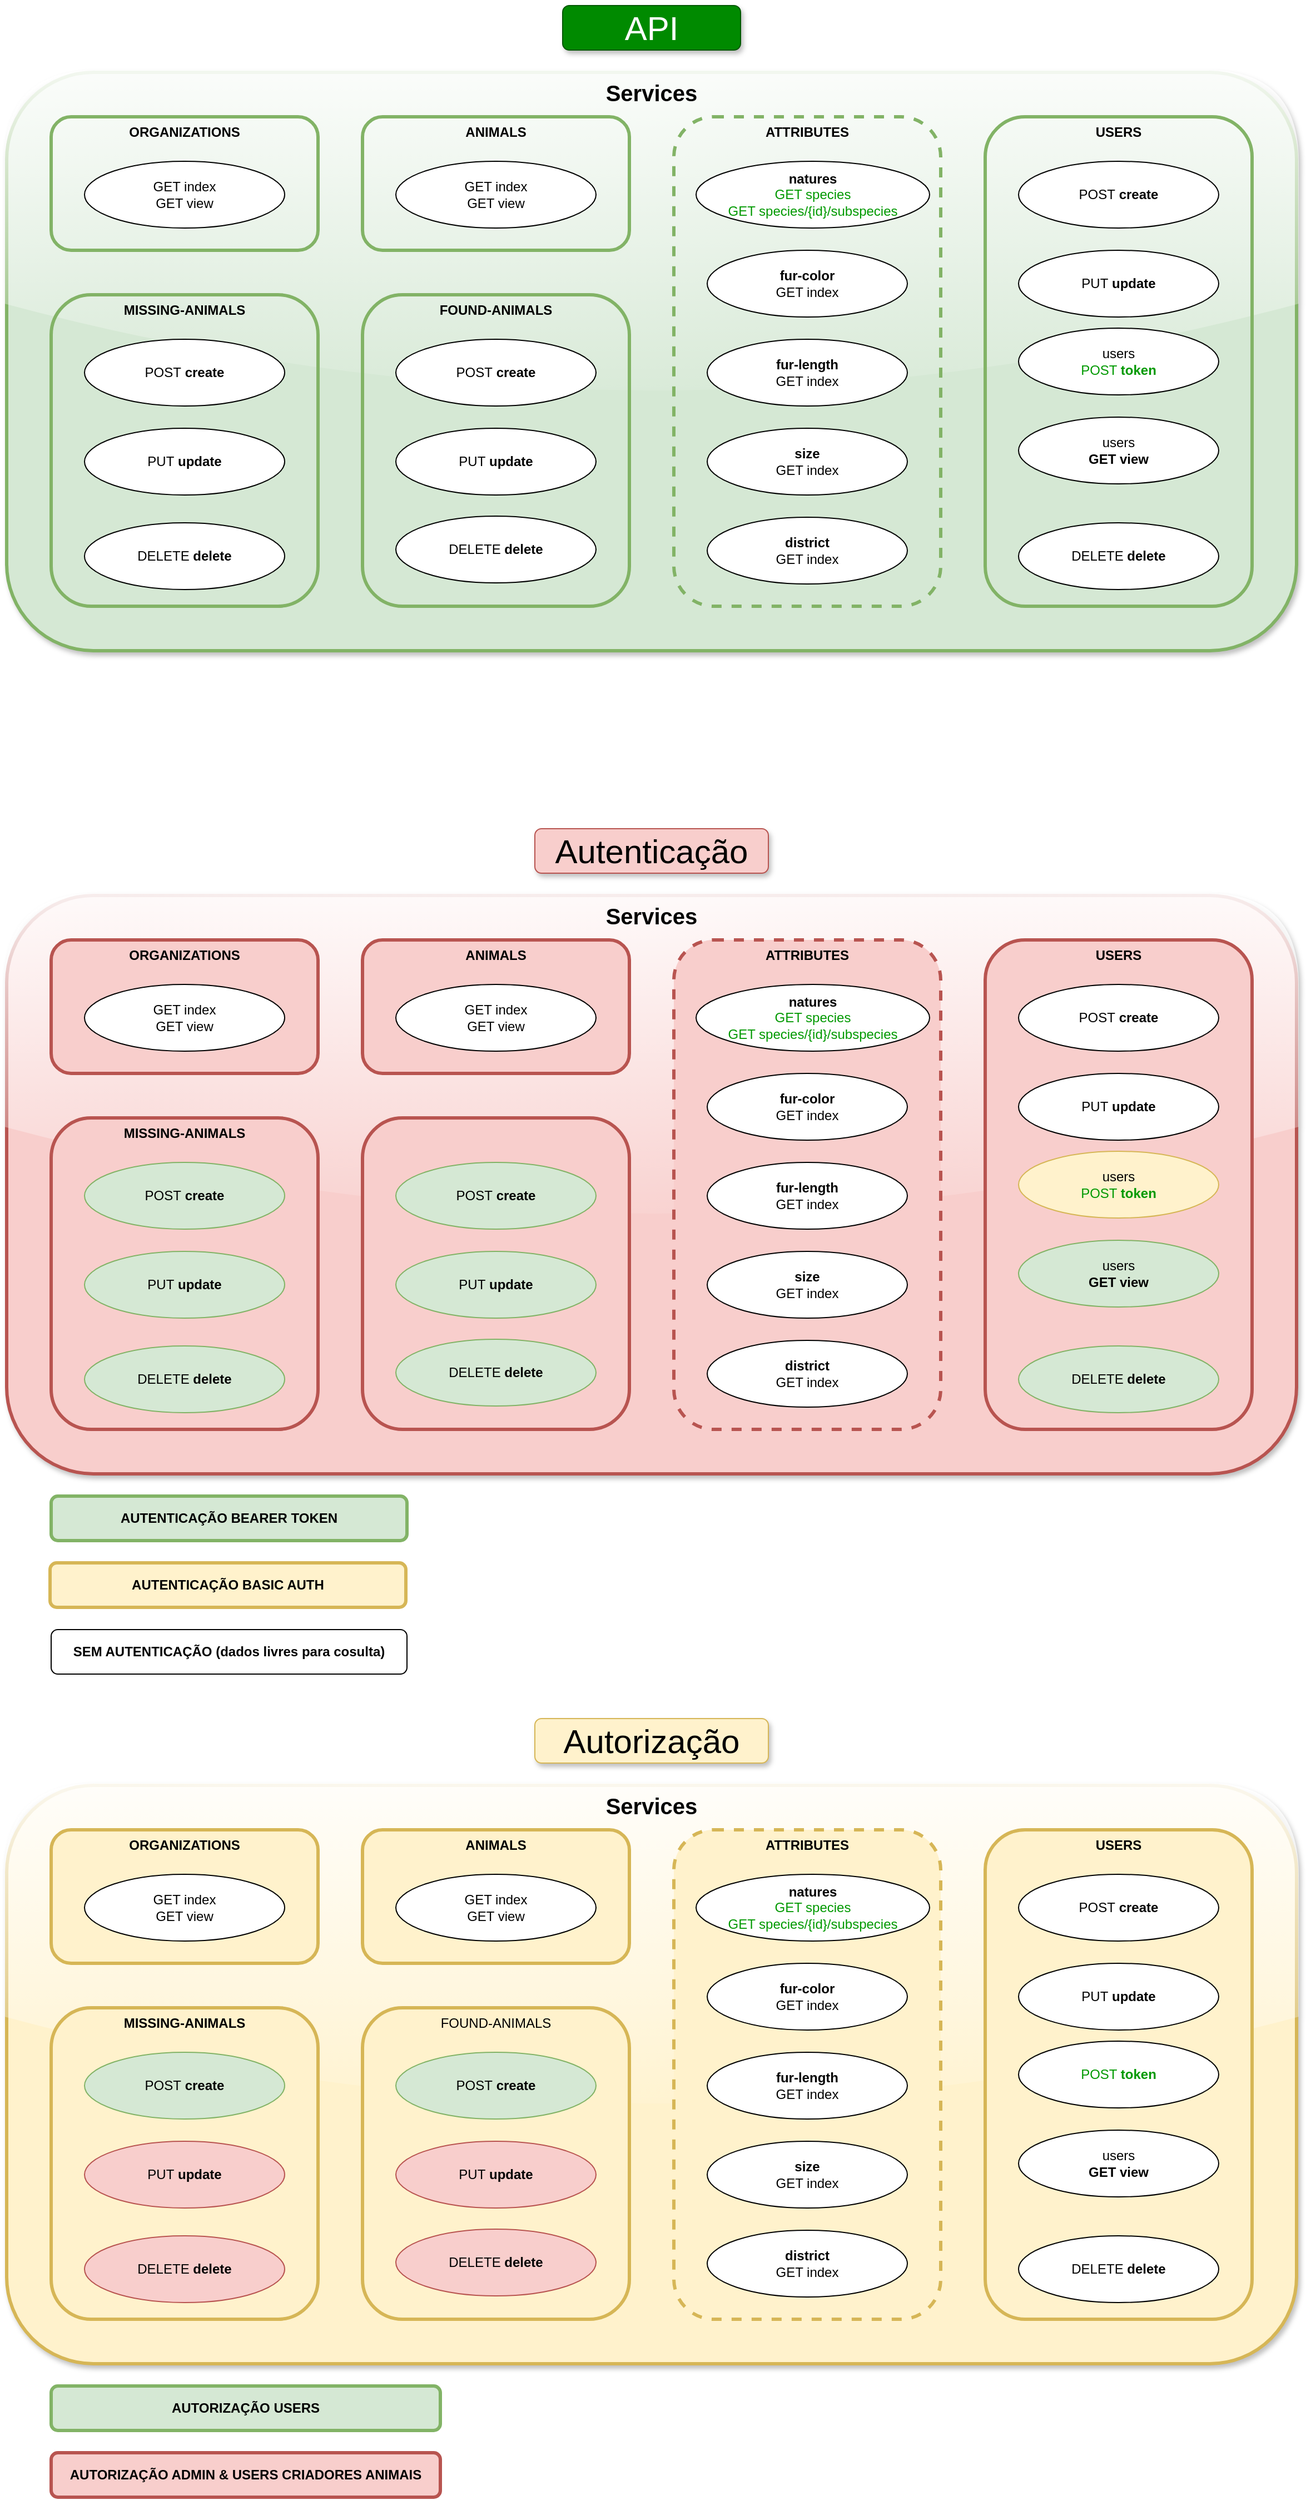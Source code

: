 <mxfile version="12.9.13" type="device"><diagram id="he8Y9W-l-CtBFMt19x_J" name="Page-1"><mxGraphModel dx="3205" dy="1151" grid="1" gridSize="10" guides="1" tooltips="1" connect="1" arrows="1" fold="1" page="1" pageScale="1" pageWidth="827" pageHeight="1169" math="0" shadow="0"><root><mxCell id="0"/><mxCell id="1" parent="0"/><mxCell id="2PmF6Wx8AGMX61B_a49G-36" value="&lt;font style=&quot;font-size: 20px&quot;&gt;&lt;b&gt;Services&lt;/b&gt;&lt;/font&gt;" style="rounded=1;whiteSpace=wrap;html=1;strokeWidth=3;fillColor=#d5e8d4;verticalAlign=top;strokeColor=#82b366;glass=1;shadow=1;comic=0;" parent="1" vertex="1"><mxGeometry x="-1600" y="120" width="1160" height="520" as="geometry"/></mxCell><mxCell id="2PmF6Wx8AGMX61B_a49G-17" value="&lt;b&gt;MISSING-ANIMALS&lt;/b&gt;" style="rounded=1;whiteSpace=wrap;html=1;fillColor=none;strokeColor=#82b366;strokeWidth=3;verticalAlign=top;" parent="1" vertex="1"><mxGeometry x="-1560" y="320" width="240" height="280" as="geometry"/></mxCell><mxCell id="2PmF6Wx8AGMX61B_a49G-19" value="DELETE&amp;nbsp;&lt;b&gt;delete&lt;/b&gt;" style="ellipse;whiteSpace=wrap;html=1;" parent="1" vertex="1"><mxGeometry x="-1530" y="525" width="180" height="60" as="geometry"/></mxCell><mxCell id="2PmF6Wx8AGMX61B_a49G-32" value="" style="group" parent="1" vertex="1" connectable="0"><mxGeometry x="-1280" y="160" width="240" height="120" as="geometry"/></mxCell><mxCell id="2PmF6Wx8AGMX61B_a49G-5" value="&lt;b&gt;ANIMALS&lt;/b&gt;" style="rounded=1;whiteSpace=wrap;html=1;fillColor=none;strokeColor=#82b366;strokeWidth=3;verticalAlign=top;" parent="2PmF6Wx8AGMX61B_a49G-32" vertex="1"><mxGeometry width="240" height="120" as="geometry"/></mxCell><mxCell id="2PmF6Wx8AGMX61B_a49G-6" value="GET index&lt;br&gt;GET view" style="ellipse;whiteSpace=wrap;html=1;" parent="2PmF6Wx8AGMX61B_a49G-32" vertex="1"><mxGeometry x="30" y="40" width="180" height="60" as="geometry"/></mxCell><mxCell id="2PmF6Wx8AGMX61B_a49G-33" value="" style="group" parent="1" vertex="1" connectable="0"><mxGeometry x="-1560" y="160" width="240" height="120" as="geometry"/></mxCell><mxCell id="2PmF6Wx8AGMX61B_a49G-10" value="&lt;b&gt;ORGANIZATIONS&lt;/b&gt;" style="rounded=1;whiteSpace=wrap;html=1;fillColor=none;strokeColor=#82b366;strokeWidth=3;verticalAlign=top;" parent="2PmF6Wx8AGMX61B_a49G-33" vertex="1"><mxGeometry width="240" height="120" as="geometry"/></mxCell><mxCell id="2PmF6Wx8AGMX61B_a49G-11" value="GET index&lt;br&gt;GET view" style="ellipse;whiteSpace=wrap;html=1;" parent="2PmF6Wx8AGMX61B_a49G-33" vertex="1"><mxGeometry x="30" y="40" width="180" height="60" as="geometry"/></mxCell><mxCell id="2PmF6Wx8AGMX61B_a49G-37" value="API" style="text;html=1;strokeColor=#005700;fillColor=#008a00;align=center;verticalAlign=middle;whiteSpace=wrap;rounded=1;fontSize=30;glass=0;shadow=1;comic=0;fontColor=#ffffff;" parent="1" vertex="1"><mxGeometry x="-1100" y="60" width="160" height="40" as="geometry"/></mxCell><mxCell id="2PmF6Wx8AGMX61B_a49G-39" value="" style="group" parent="1" vertex="1" connectable="0"><mxGeometry x="-1280" y="320" width="240" height="280" as="geometry"/></mxCell><mxCell id="2PmF6Wx8AGMX61B_a49G-22" value="&lt;b&gt;FOUND-ANIMALS&lt;/b&gt;" style="rounded=1;whiteSpace=wrap;html=1;fillColor=none;strokeColor=#82b366;strokeWidth=3;verticalAlign=top;" parent="2PmF6Wx8AGMX61B_a49G-39" vertex="1"><mxGeometry width="240" height="280" as="geometry"/></mxCell><mxCell id="2PmF6Wx8AGMX61B_a49G-27" value="POST&amp;nbsp;&lt;b&gt;create&lt;/b&gt;" style="ellipse;whiteSpace=wrap;html=1;" parent="2PmF6Wx8AGMX61B_a49G-39" vertex="1"><mxGeometry x="30" y="40" width="180" height="60" as="geometry"/></mxCell><mxCell id="2PmF6Wx8AGMX61B_a49G-28" value="DELETE&amp;nbsp;&lt;b&gt;delete&lt;/b&gt;" style="ellipse;whiteSpace=wrap;html=1;" parent="2PmF6Wx8AGMX61B_a49G-39" vertex="1"><mxGeometry x="30" y="199" width="180" height="60" as="geometry"/></mxCell><mxCell id="2PmF6Wx8AGMX61B_a49G-29" value="PUT&amp;nbsp;&lt;b&gt;update&lt;/b&gt;" style="ellipse;whiteSpace=wrap;html=1;" parent="2PmF6Wx8AGMX61B_a49G-39" vertex="1"><mxGeometry x="30" y="120" width="180" height="60" as="geometry"/></mxCell><mxCell id="2PmF6Wx8AGMX61B_a49G-4" value="&lt;b&gt;ATTRIBUTES&lt;/b&gt;" style="rounded=1;whiteSpace=wrap;html=1;fillColor=none;strokeColor=#82b366;strokeWidth=3;verticalAlign=top;dashed=1;" parent="1" vertex="1"><mxGeometry x="-1000" y="160" width="240" height="440" as="geometry"/></mxCell><mxCell id="mVnvOwqQ0oPWE1HxIpxo-1" value="&lt;b&gt;natures&lt;/b&gt;&lt;br&gt;&lt;font color=&quot;#009900&quot;&gt;GET species&lt;/font&gt;&lt;br&gt;&lt;font color=&quot;#009900&quot;&gt;GET species/{id}/subspecies&lt;/font&gt;" style="ellipse;whiteSpace=wrap;html=1;" parent="1" vertex="1"><mxGeometry x="-980" y="200" width="210" height="60" as="geometry"/></mxCell><mxCell id="2PmF6Wx8AGMX61B_a49G-1" value="&lt;b&gt;fur-length&lt;/b&gt;&lt;br&gt;GET index" style="ellipse;whiteSpace=wrap;html=1;" parent="1" vertex="1"><mxGeometry x="-970" y="360" width="180" height="60" as="geometry"/></mxCell><mxCell id="2PmF6Wx8AGMX61B_a49G-2" value="&lt;b&gt;fur-color&lt;/b&gt;&lt;br&gt;GET index" style="ellipse;whiteSpace=wrap;html=1;" parent="1" vertex="1"><mxGeometry x="-970" y="280" width="180" height="60" as="geometry"/></mxCell><mxCell id="2PmF6Wx8AGMX61B_a49G-3" value="&lt;b&gt;size&lt;/b&gt;&lt;br&gt;GET index" style="ellipse;whiteSpace=wrap;html=1;" parent="1" vertex="1"><mxGeometry x="-970" y="440" width="180" height="60" as="geometry"/></mxCell><mxCell id="RMB9iHh7hZeEucShZwVa-1" value="&lt;b&gt;district&lt;/b&gt;&lt;br&gt;GET index" style="ellipse;whiteSpace=wrap;html=1;" parent="1" vertex="1"><mxGeometry x="-970" y="520" width="180" height="60" as="geometry"/></mxCell><mxCell id="cXu2I44zzl5evezzkJwT-2" value="&lt;b&gt;USERS&lt;/b&gt;" style="rounded=1;whiteSpace=wrap;html=1;fillColor=none;strokeColor=#82b366;strokeWidth=3;verticalAlign=top;" parent="1" vertex="1"><mxGeometry x="-720" y="160" width="240" height="440" as="geometry"/></mxCell><mxCell id="cXu2I44zzl5evezzkJwT-3" value="POST&amp;nbsp;&lt;b&gt;create&lt;/b&gt;" style="ellipse;whiteSpace=wrap;html=1;" parent="1" vertex="1"><mxGeometry x="-690" y="200" width="180" height="60" as="geometry"/></mxCell><mxCell id="cXu2I44zzl5evezzkJwT-4" value="DELETE&amp;nbsp;&lt;b&gt;delete&lt;/b&gt;" style="ellipse;whiteSpace=wrap;html=1;" parent="1" vertex="1"><mxGeometry x="-690" y="525" width="180" height="60" as="geometry"/></mxCell><mxCell id="cXu2I44zzl5evezzkJwT-5" value="PUT&amp;nbsp;&lt;b&gt;update&lt;/b&gt;" style="ellipse;whiteSpace=wrap;html=1;" parent="1" vertex="1"><mxGeometry x="-690" y="280" width="180" height="60" as="geometry"/></mxCell><mxCell id="cXu2I44zzl5evezzkJwT-7" value="users&lt;br&gt;&lt;font color=&quot;#009900&quot;&gt;POST &lt;b&gt;token&lt;/b&gt;&lt;/font&gt;" style="ellipse;whiteSpace=wrap;html=1;" parent="1" vertex="1"><mxGeometry x="-690" y="350" width="180" height="60" as="geometry"/></mxCell><mxCell id="cXu2I44zzl5evezzkJwT-8" value="users&lt;br&gt;&lt;b&gt;GET view&lt;/b&gt;" style="ellipse;whiteSpace=wrap;html=1;" parent="1" vertex="1"><mxGeometry x="-690" y="430" width="180" height="60" as="geometry"/></mxCell><mxCell id="2PmF6Wx8AGMX61B_a49G-18" value="POST&amp;nbsp;&lt;b&gt;create&lt;/b&gt;" style="ellipse;whiteSpace=wrap;html=1;" parent="1" vertex="1"><mxGeometry x="-1530" y="360" width="180" height="60" as="geometry"/></mxCell><mxCell id="2PmF6Wx8AGMX61B_a49G-20" value="PUT&amp;nbsp;&lt;b&gt;update&lt;/b&gt;" style="ellipse;whiteSpace=wrap;html=1;" parent="1" vertex="1"><mxGeometry x="-1530" y="440" width="180" height="60" as="geometry"/></mxCell><mxCell id="37oF7Rack4nsO3wwHJq0-63" value="&lt;font style=&quot;font-size: 20px&quot;&gt;&lt;b&gt;Services&lt;/b&gt;&lt;/font&gt;" style="rounded=1;whiteSpace=wrap;html=1;strokeWidth=3;fillColor=#f8cecc;verticalAlign=top;strokeColor=#b85450;glass=1;shadow=1;comic=0;" vertex="1" parent="1"><mxGeometry x="-1600" y="860" width="1160" height="520" as="geometry"/></mxCell><mxCell id="37oF7Rack4nsO3wwHJq0-64" value="&lt;b&gt;MISSING-ANIMALS&lt;/b&gt;" style="rounded=1;whiteSpace=wrap;html=1;fillColor=#f8cecc;strokeColor=#b85450;strokeWidth=3;verticalAlign=top;" vertex="1" parent="1"><mxGeometry x="-1560" y="1060" width="240" height="280" as="geometry"/></mxCell><mxCell id="37oF7Rack4nsO3wwHJq0-65" value="DELETE&amp;nbsp;&lt;b&gt;delete&lt;/b&gt;" style="ellipse;whiteSpace=wrap;html=1;fillColor=#d5e8d4;strokeColor=#82b366;" vertex="1" parent="1"><mxGeometry x="-1530" y="1265" width="180" height="60" as="geometry"/></mxCell><mxCell id="37oF7Rack4nsO3wwHJq0-66" value="" style="group;strokeColor=none;" vertex="1" connectable="0" parent="1"><mxGeometry x="-1280" y="900" width="240" height="120" as="geometry"/></mxCell><mxCell id="37oF7Rack4nsO3wwHJq0-67" value="&lt;b&gt;ANIMALS&lt;/b&gt;" style="rounded=1;whiteSpace=wrap;html=1;fillColor=#f8cecc;strokeColor=#b85450;strokeWidth=3;verticalAlign=top;" vertex="1" parent="37oF7Rack4nsO3wwHJq0-66"><mxGeometry width="240" height="120" as="geometry"/></mxCell><mxCell id="37oF7Rack4nsO3wwHJq0-68" value="GET index&lt;br&gt;GET view" style="ellipse;whiteSpace=wrap;html=1;" vertex="1" parent="37oF7Rack4nsO3wwHJq0-66"><mxGeometry x="30" y="40" width="180" height="60" as="geometry"/></mxCell><mxCell id="37oF7Rack4nsO3wwHJq0-69" value="ORGANIZATIONS" style="group;fillColor=#f8cecc;strokeColor=#b85450;fontStyle=1;strokeWidth=3;rounded=1;" vertex="1" connectable="0" parent="1"><mxGeometry x="-1560" y="900" width="240" height="120" as="geometry"/></mxCell><mxCell id="37oF7Rack4nsO3wwHJq0-72" value="Autenticação" style="text;html=1;strokeColor=#b85450;fillColor=#f8cecc;align=center;verticalAlign=middle;whiteSpace=wrap;rounded=1;fontSize=30;glass=0;shadow=1;comic=0;" vertex="1" parent="1"><mxGeometry x="-1125" y="800" width="210" height="40" as="geometry"/></mxCell><mxCell id="37oF7Rack4nsO3wwHJq0-73" value="" style="group;fillColor=#f8cecc;strokeColor=#b85450;rounded=1;strokeWidth=3;" vertex="1" connectable="0" parent="1"><mxGeometry x="-1280" y="1060" width="240" height="280" as="geometry"/></mxCell><mxCell id="37oF7Rack4nsO3wwHJq0-78" value="&lt;b&gt;ATTRIBUTES&lt;/b&gt;" style="rounded=1;whiteSpace=wrap;html=1;fillColor=#f8cecc;strokeColor=#b85450;strokeWidth=3;verticalAlign=top;dashed=1;" vertex="1" parent="1"><mxGeometry x="-1000" y="900" width="240" height="440" as="geometry"/></mxCell><mxCell id="37oF7Rack4nsO3wwHJq0-79" value="&lt;b&gt;natures&lt;/b&gt;&lt;br&gt;&lt;font color=&quot;#009900&quot;&gt;GET species&lt;/font&gt;&lt;br&gt;&lt;font color=&quot;#009900&quot;&gt;GET species/{id}/subspecies&lt;/font&gt;" style="ellipse;whiteSpace=wrap;html=1;" vertex="1" parent="1"><mxGeometry x="-980" y="940" width="210" height="60" as="geometry"/></mxCell><mxCell id="37oF7Rack4nsO3wwHJq0-80" value="&lt;b&gt;fur-length&lt;/b&gt;&lt;br&gt;GET index" style="ellipse;whiteSpace=wrap;html=1;" vertex="1" parent="1"><mxGeometry x="-970" y="1100" width="180" height="60" as="geometry"/></mxCell><mxCell id="37oF7Rack4nsO3wwHJq0-81" value="&lt;b&gt;fur-color&lt;/b&gt;&lt;br&gt;GET index" style="ellipse;whiteSpace=wrap;html=1;" vertex="1" parent="1"><mxGeometry x="-970" y="1020" width="180" height="60" as="geometry"/></mxCell><mxCell id="37oF7Rack4nsO3wwHJq0-82" value="&lt;b&gt;size&lt;/b&gt;&lt;br&gt;GET index" style="ellipse;whiteSpace=wrap;html=1;" vertex="1" parent="1"><mxGeometry x="-970" y="1180" width="180" height="60" as="geometry"/></mxCell><mxCell id="37oF7Rack4nsO3wwHJq0-83" value="&lt;b&gt;district&lt;/b&gt;&lt;br&gt;GET index" style="ellipse;whiteSpace=wrap;html=1;" vertex="1" parent="1"><mxGeometry x="-970" y="1260" width="180" height="60" as="geometry"/></mxCell><mxCell id="37oF7Rack4nsO3wwHJq0-84" value="&lt;b&gt;USERS&lt;/b&gt;" style="rounded=1;whiteSpace=wrap;html=1;fillColor=#f8cecc;strokeColor=#b85450;strokeWidth=3;verticalAlign=top;" vertex="1" parent="1"><mxGeometry x="-720" y="900" width="240" height="440" as="geometry"/></mxCell><mxCell id="37oF7Rack4nsO3wwHJq0-85" value="POST&amp;nbsp;&lt;b&gt;create&lt;/b&gt;" style="ellipse;whiteSpace=wrap;html=1;" vertex="1" parent="1"><mxGeometry x="-690" y="940" width="180" height="60" as="geometry"/></mxCell><mxCell id="37oF7Rack4nsO3wwHJq0-86" value="DELETE&amp;nbsp;&lt;b&gt;delete&lt;/b&gt;" style="ellipse;whiteSpace=wrap;html=1;fillColor=#d5e8d4;strokeColor=#82b366;" vertex="1" parent="1"><mxGeometry x="-690" y="1265" width="180" height="60" as="geometry"/></mxCell><mxCell id="37oF7Rack4nsO3wwHJq0-87" value="PUT&amp;nbsp;&lt;b&gt;update&lt;/b&gt;" style="ellipse;whiteSpace=wrap;html=1;" vertex="1" parent="1"><mxGeometry x="-690" y="1020" width="180" height="60" as="geometry"/></mxCell><mxCell id="37oF7Rack4nsO3wwHJq0-88" value="users&lt;br&gt;&lt;font color=&quot;#009900&quot;&gt;POST &lt;b&gt;token&lt;/b&gt;&lt;/font&gt;" style="ellipse;whiteSpace=wrap;html=1;fillColor=#fff2cc;strokeColor=#d6b656;" vertex="1" parent="1"><mxGeometry x="-690" y="1090" width="180" height="60" as="geometry"/></mxCell><mxCell id="37oF7Rack4nsO3wwHJq0-89" value="users&lt;br&gt;&lt;b&gt;GET view&lt;/b&gt;" style="ellipse;whiteSpace=wrap;html=1;fillColor=#d5e8d4;strokeColor=#82b366;" vertex="1" parent="1"><mxGeometry x="-690" y="1170" width="180" height="60" as="geometry"/></mxCell><mxCell id="37oF7Rack4nsO3wwHJq0-90" value="POST&amp;nbsp;&lt;b&gt;create&lt;/b&gt;" style="ellipse;whiteSpace=wrap;html=1;fillColor=#d5e8d4;strokeColor=#82b366;" vertex="1" parent="1"><mxGeometry x="-1530" y="1100" width="180" height="60" as="geometry"/></mxCell><mxCell id="37oF7Rack4nsO3wwHJq0-91" value="PUT&amp;nbsp;&lt;b&gt;update&lt;/b&gt;" style="ellipse;whiteSpace=wrap;html=1;fillColor=#d5e8d4;strokeColor=#82b366;" vertex="1" parent="1"><mxGeometry x="-1530" y="1180" width="180" height="60" as="geometry"/></mxCell><mxCell id="37oF7Rack4nsO3wwHJq0-75" value="POST&amp;nbsp;&lt;b&gt;create&lt;/b&gt;" style="ellipse;whiteSpace=wrap;html=1;fillColor=#d5e8d4;strokeColor=#82b366;" vertex="1" parent="1"><mxGeometry x="-1250" y="1100" width="180" height="60" as="geometry"/></mxCell><mxCell id="37oF7Rack4nsO3wwHJq0-76" value="DELETE&amp;nbsp;&lt;b&gt;delete&lt;/b&gt;" style="ellipse;whiteSpace=wrap;html=1;fillColor=#d5e8d4;strokeColor=#82b366;" vertex="1" parent="1"><mxGeometry x="-1250" y="1259" width="180" height="60" as="geometry"/></mxCell><mxCell id="37oF7Rack4nsO3wwHJq0-77" value="PUT&amp;nbsp;&lt;b&gt;update&lt;/b&gt;" style="ellipse;whiteSpace=wrap;html=1;fillColor=#d5e8d4;strokeColor=#82b366;" vertex="1" parent="1"><mxGeometry x="-1250" y="1180" width="180" height="60" as="geometry"/></mxCell><mxCell id="37oF7Rack4nsO3wwHJq0-71" value="GET index&lt;br&gt;GET view" style="ellipse;whiteSpace=wrap;html=1;" vertex="1" parent="1"><mxGeometry x="-1530" y="940" width="180" height="60" as="geometry"/></mxCell><mxCell id="37oF7Rack4nsO3wwHJq0-93" value="&lt;font style=&quot;font-size: 20px&quot;&gt;&lt;b&gt;Services&lt;/b&gt;&lt;/font&gt;" style="rounded=1;whiteSpace=wrap;html=1;strokeWidth=3;fillColor=#fff2cc;verticalAlign=top;strokeColor=#d6b656;glass=1;shadow=1;comic=0;" vertex="1" parent="1"><mxGeometry x="-1600" y="1660" width="1160" height="520" as="geometry"/></mxCell><mxCell id="37oF7Rack4nsO3wwHJq0-94" value="&lt;b&gt;MISSING-ANIMALS&lt;/b&gt;" style="rounded=1;whiteSpace=wrap;html=1;fillColor=#fff2cc;strokeColor=#d6b656;strokeWidth=3;verticalAlign=top;" vertex="1" parent="1"><mxGeometry x="-1560" y="1860" width="240" height="280" as="geometry"/></mxCell><mxCell id="37oF7Rack4nsO3wwHJq0-95" value="DELETE&amp;nbsp;&lt;b&gt;delete&lt;/b&gt;" style="ellipse;whiteSpace=wrap;html=1;fillColor=#f8cecc;strokeColor=#b85450;" vertex="1" parent="1"><mxGeometry x="-1530" y="2065" width="180" height="60" as="geometry"/></mxCell><mxCell id="37oF7Rack4nsO3wwHJq0-96" value="" style="group;strokeColor=none;" vertex="1" connectable="0" parent="1"><mxGeometry x="-1280" y="1700" width="240" height="120" as="geometry"/></mxCell><mxCell id="37oF7Rack4nsO3wwHJq0-97" value="&lt;b&gt;ANIMALS&lt;/b&gt;" style="rounded=1;whiteSpace=wrap;html=1;fillColor=#fff2cc;strokeColor=#d6b656;strokeWidth=3;verticalAlign=top;" vertex="1" parent="37oF7Rack4nsO3wwHJq0-96"><mxGeometry width="240" height="120" as="geometry"/></mxCell><mxCell id="37oF7Rack4nsO3wwHJq0-98" value="GET index&lt;br&gt;GET view" style="ellipse;whiteSpace=wrap;html=1;" vertex="1" parent="37oF7Rack4nsO3wwHJq0-96"><mxGeometry x="30" y="40" width="180" height="60" as="geometry"/></mxCell><mxCell id="37oF7Rack4nsO3wwHJq0-99" value="ORGANIZATIONS" style="group;fillColor=#fff2cc;strokeColor=#d6b656;fontStyle=1;strokeWidth=3;rounded=1;" vertex="1" connectable="0" parent="1"><mxGeometry x="-1560" y="1700" width="240" height="120" as="geometry"/></mxCell><mxCell id="37oF7Rack4nsO3wwHJq0-100" value="Autorização" style="text;html=1;strokeColor=#d6b656;fillColor=#fff2cc;align=center;verticalAlign=middle;whiteSpace=wrap;rounded=1;fontSize=30;glass=0;shadow=1;comic=0;" vertex="1" parent="1"><mxGeometry x="-1125" y="1600" width="210" height="40" as="geometry"/></mxCell><mxCell id="37oF7Rack4nsO3wwHJq0-101" value="FOUND-ANIMALS" style="group;fillColor=#fff2cc;strokeColor=#d6b656;rounded=1;strokeWidth=3;" vertex="1" connectable="0" parent="1"><mxGeometry x="-1280" y="1860" width="240" height="280" as="geometry"/></mxCell><mxCell id="37oF7Rack4nsO3wwHJq0-102" value="&lt;b&gt;ATTRIBUTES&lt;/b&gt;" style="rounded=1;whiteSpace=wrap;html=1;fillColor=#fff2cc;strokeColor=#d6b656;strokeWidth=3;verticalAlign=top;dashed=1;" vertex="1" parent="1"><mxGeometry x="-1000" y="1700" width="240" height="440" as="geometry"/></mxCell><mxCell id="37oF7Rack4nsO3wwHJq0-103" value="&lt;b&gt;natures&lt;/b&gt;&lt;br&gt;&lt;font color=&quot;#009900&quot;&gt;GET species&lt;/font&gt;&lt;br&gt;&lt;font color=&quot;#009900&quot;&gt;GET species/{id}/subspecies&lt;/font&gt;" style="ellipse;whiteSpace=wrap;html=1;" vertex="1" parent="1"><mxGeometry x="-980" y="1740" width="210" height="60" as="geometry"/></mxCell><mxCell id="37oF7Rack4nsO3wwHJq0-104" value="&lt;b&gt;fur-length&lt;/b&gt;&lt;br&gt;GET index" style="ellipse;whiteSpace=wrap;html=1;" vertex="1" parent="1"><mxGeometry x="-970" y="1900" width="180" height="60" as="geometry"/></mxCell><mxCell id="37oF7Rack4nsO3wwHJq0-105" value="&lt;b&gt;fur-color&lt;/b&gt;&lt;br&gt;GET index" style="ellipse;whiteSpace=wrap;html=1;" vertex="1" parent="1"><mxGeometry x="-970" y="1820" width="180" height="60" as="geometry"/></mxCell><mxCell id="37oF7Rack4nsO3wwHJq0-106" value="&lt;b&gt;size&lt;/b&gt;&lt;br&gt;GET index" style="ellipse;whiteSpace=wrap;html=1;" vertex="1" parent="1"><mxGeometry x="-970" y="1980" width="180" height="60" as="geometry"/></mxCell><mxCell id="37oF7Rack4nsO3wwHJq0-107" value="&lt;b&gt;district&lt;/b&gt;&lt;br&gt;GET index" style="ellipse;whiteSpace=wrap;html=1;" vertex="1" parent="1"><mxGeometry x="-970" y="2060" width="180" height="60" as="geometry"/></mxCell><mxCell id="37oF7Rack4nsO3wwHJq0-108" value="&lt;b&gt;USERS&lt;/b&gt;" style="rounded=1;whiteSpace=wrap;html=1;fillColor=#fff2cc;strokeColor=#d6b656;strokeWidth=3;verticalAlign=top;" vertex="1" parent="1"><mxGeometry x="-720" y="1700" width="240" height="440" as="geometry"/></mxCell><mxCell id="37oF7Rack4nsO3wwHJq0-109" value="POST&amp;nbsp;&lt;b&gt;create&lt;/b&gt;" style="ellipse;whiteSpace=wrap;html=1;" vertex="1" parent="1"><mxGeometry x="-690" y="1740" width="180" height="60" as="geometry"/></mxCell><mxCell id="37oF7Rack4nsO3wwHJq0-110" value="DELETE&amp;nbsp;&lt;b&gt;delete&lt;/b&gt;" style="ellipse;whiteSpace=wrap;html=1;" vertex="1" parent="1"><mxGeometry x="-690" y="2065" width="180" height="60" as="geometry"/></mxCell><mxCell id="37oF7Rack4nsO3wwHJq0-111" value="PUT&amp;nbsp;&lt;b&gt;update&lt;/b&gt;" style="ellipse;whiteSpace=wrap;html=1;" vertex="1" parent="1"><mxGeometry x="-690" y="1820" width="180" height="60" as="geometry"/></mxCell><mxCell id="37oF7Rack4nsO3wwHJq0-112" value="&lt;font color=&quot;#009900&quot;&gt;POST &lt;b&gt;token&lt;/b&gt;&lt;/font&gt;" style="ellipse;whiteSpace=wrap;html=1;" vertex="1" parent="1"><mxGeometry x="-690" y="1890" width="180" height="60" as="geometry"/></mxCell><mxCell id="37oF7Rack4nsO3wwHJq0-113" value="users&lt;br&gt;&lt;b&gt;GET view&lt;/b&gt;" style="ellipse;whiteSpace=wrap;html=1;" vertex="1" parent="1"><mxGeometry x="-690" y="1970" width="180" height="60" as="geometry"/></mxCell><mxCell id="37oF7Rack4nsO3wwHJq0-114" value="POST&amp;nbsp;&lt;b&gt;create&lt;/b&gt;" style="ellipse;whiteSpace=wrap;html=1;fillColor=#d5e8d4;strokeColor=#82b366;" vertex="1" parent="1"><mxGeometry x="-1530" y="1900" width="180" height="60" as="geometry"/></mxCell><mxCell id="37oF7Rack4nsO3wwHJq0-115" value="PUT&amp;nbsp;&lt;b&gt;update&lt;/b&gt;" style="ellipse;whiteSpace=wrap;html=1;fillColor=#f8cecc;strokeColor=#b85450;" vertex="1" parent="1"><mxGeometry x="-1530" y="1980" width="180" height="60" as="geometry"/></mxCell><mxCell id="37oF7Rack4nsO3wwHJq0-116" value="POST&amp;nbsp;&lt;b&gt;create&lt;/b&gt;" style="ellipse;whiteSpace=wrap;html=1;fillColor=#d5e8d4;strokeColor=#82b366;" vertex="1" parent="1"><mxGeometry x="-1250" y="1900" width="180" height="60" as="geometry"/></mxCell><mxCell id="37oF7Rack4nsO3wwHJq0-117" value="DELETE&amp;nbsp;&lt;b&gt;delete&lt;/b&gt;" style="ellipse;whiteSpace=wrap;html=1;fillColor=#f8cecc;strokeColor=#b85450;" vertex="1" parent="1"><mxGeometry x="-1250" y="2059" width="180" height="60" as="geometry"/></mxCell><mxCell id="37oF7Rack4nsO3wwHJq0-118" value="PUT&amp;nbsp;&lt;b&gt;update&lt;/b&gt;" style="ellipse;whiteSpace=wrap;html=1;fillColor=#f8cecc;strokeColor=#b85450;" vertex="1" parent="1"><mxGeometry x="-1250" y="1980" width="180" height="60" as="geometry"/></mxCell><mxCell id="37oF7Rack4nsO3wwHJq0-119" value="GET index&lt;br&gt;GET view" style="ellipse;whiteSpace=wrap;html=1;" vertex="1" parent="1"><mxGeometry x="-1530" y="1740" width="180" height="60" as="geometry"/></mxCell><mxCell id="37oF7Rack4nsO3wwHJq0-121" value="&lt;b&gt;AUTENTICAÇÃO BEARER TOKEN&lt;/b&gt;" style="rounded=1;whiteSpace=wrap;html=1;strokeColor=#82b366;strokeWidth=3;fillColor=#d5e8d4;" vertex="1" parent="1"><mxGeometry x="-1560" y="1400" width="320" height="40" as="geometry"/></mxCell><mxCell id="37oF7Rack4nsO3wwHJq0-122" value="&lt;b&gt;AUTENTICAÇÃO BASIC AUTH&lt;/b&gt;" style="rounded=1;whiteSpace=wrap;html=1;strokeColor=#d6b656;strokeWidth=3;fillColor=#fff2cc;" vertex="1" parent="1"><mxGeometry x="-1561" y="1460" width="320" height="40" as="geometry"/></mxCell><mxCell id="37oF7Rack4nsO3wwHJq0-123" value="&lt;b&gt;AUTORIZAÇÃO USERS&lt;/b&gt;" style="rounded=1;whiteSpace=wrap;html=1;strokeColor=#82b366;strokeWidth=3;fillColor=#d5e8d4;" vertex="1" parent="1"><mxGeometry x="-1560" y="2200" width="350" height="40" as="geometry"/></mxCell><mxCell id="37oF7Rack4nsO3wwHJq0-124" value="&lt;b&gt;SEM AUTENTICAÇÃO (dados livres para cosulta)&lt;/b&gt;" style="rounded=1;whiteSpace=wrap;html=1;strokeWidth=1;" vertex="1" parent="1"><mxGeometry x="-1560" y="1520" width="320" height="40" as="geometry"/></mxCell><mxCell id="37oF7Rack4nsO3wwHJq0-125" value="&lt;b&gt;AUTORIZAÇÃO ADMIN &amp;amp; USERS CRIADORES ANIMAIS&lt;/b&gt;" style="rounded=1;whiteSpace=wrap;html=1;strokeColor=#b85450;strokeWidth=3;fillColor=#f8cecc;" vertex="1" parent="1"><mxGeometry x="-1560" y="2260" width="350" height="40" as="geometry"/></mxCell></root></mxGraphModel></diagram></mxfile>